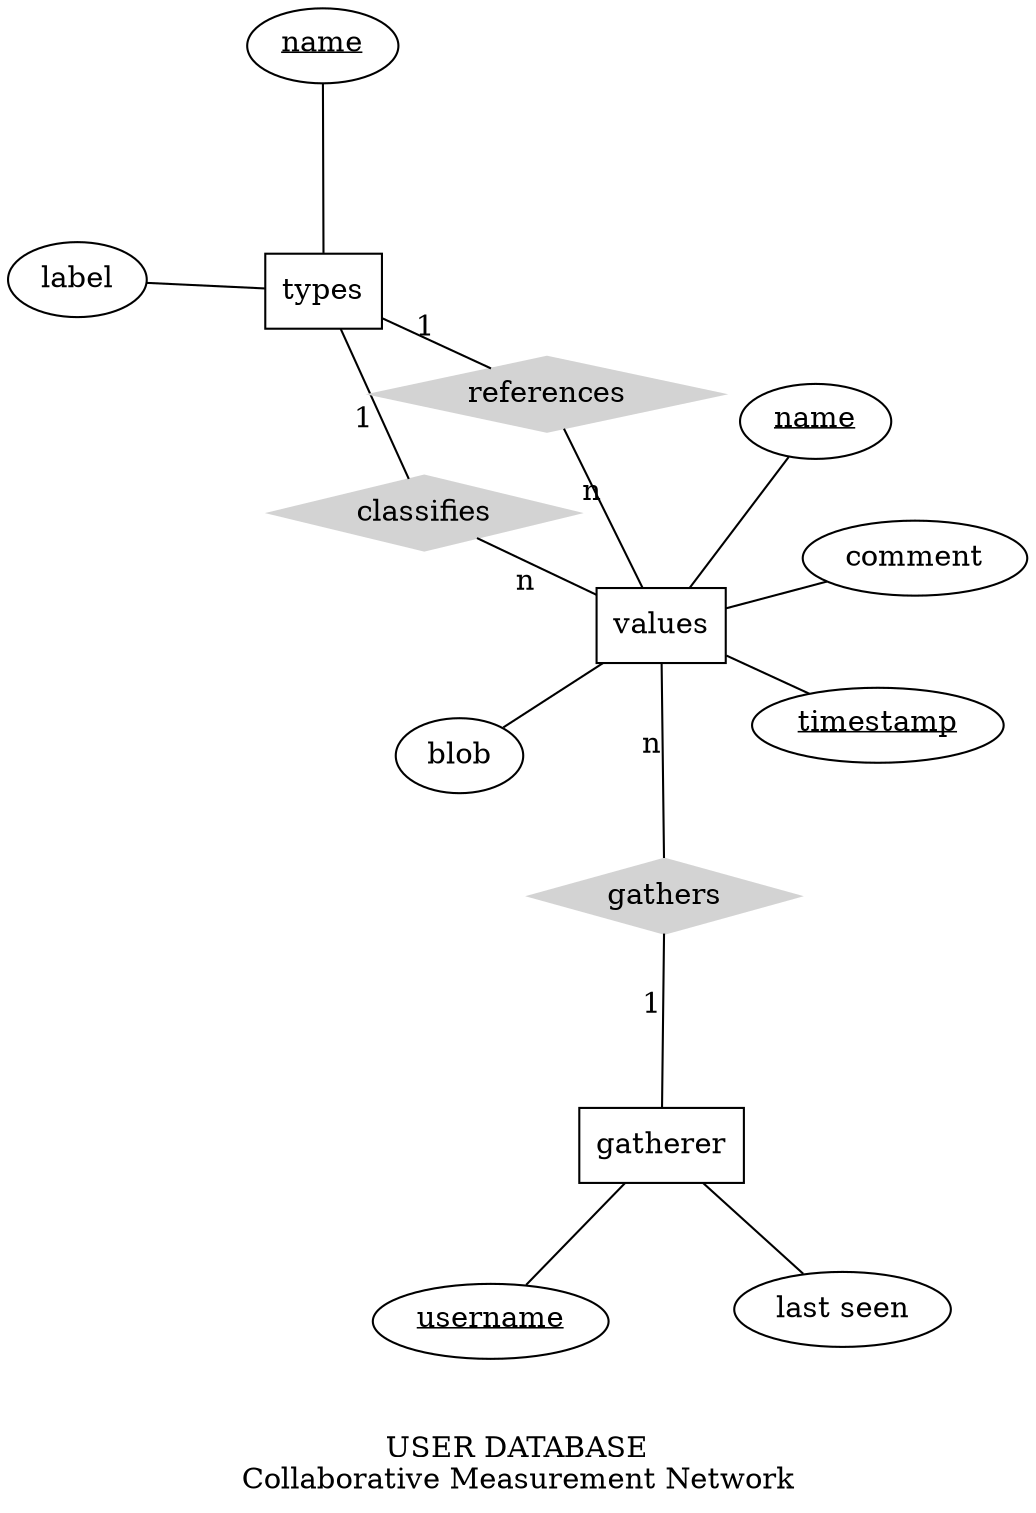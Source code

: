 graph ER {

  layout=neato;
   //overlap = scale;
   overlap = false;

  node [shape=box]; types; values; gatherer;

  node [shape=ellipse];  name0; name1; username; label; comment; blob; timestamp; status;

  node [shape=diamond,style=filled,color=lightgrey] {"classifies";} 

  name0 -- types;
  label -- types;
  name0 [label=<<u>name</u>>];

  name1 -- values;
  blob -- values;
  timestamp -- values;
  comment -- values;
  name1 [label=<<u>name</u>>];
  timestamp [label=<<u>timestamp</u>>];

  username -- gatherer;
  status -- gatherer;
  username [label=<<u>username</u>>];
  status [label="last seen"];

  types -- "classifies" [label="1",len=1.00];
  values -- "classifies" [label="n",len=1.00];

  types -- "references" [label="1",len=1.00];
  values -- "references" [label="n",len=1.00];

  gatherer -- "gathers" [label="1",len=1.00];
  values -- "gathers" [label="n",len=1.00];

  label = "\n\nUSER DATABASE\nCollaborative Measurement Network";
  fontsize=14;
}
